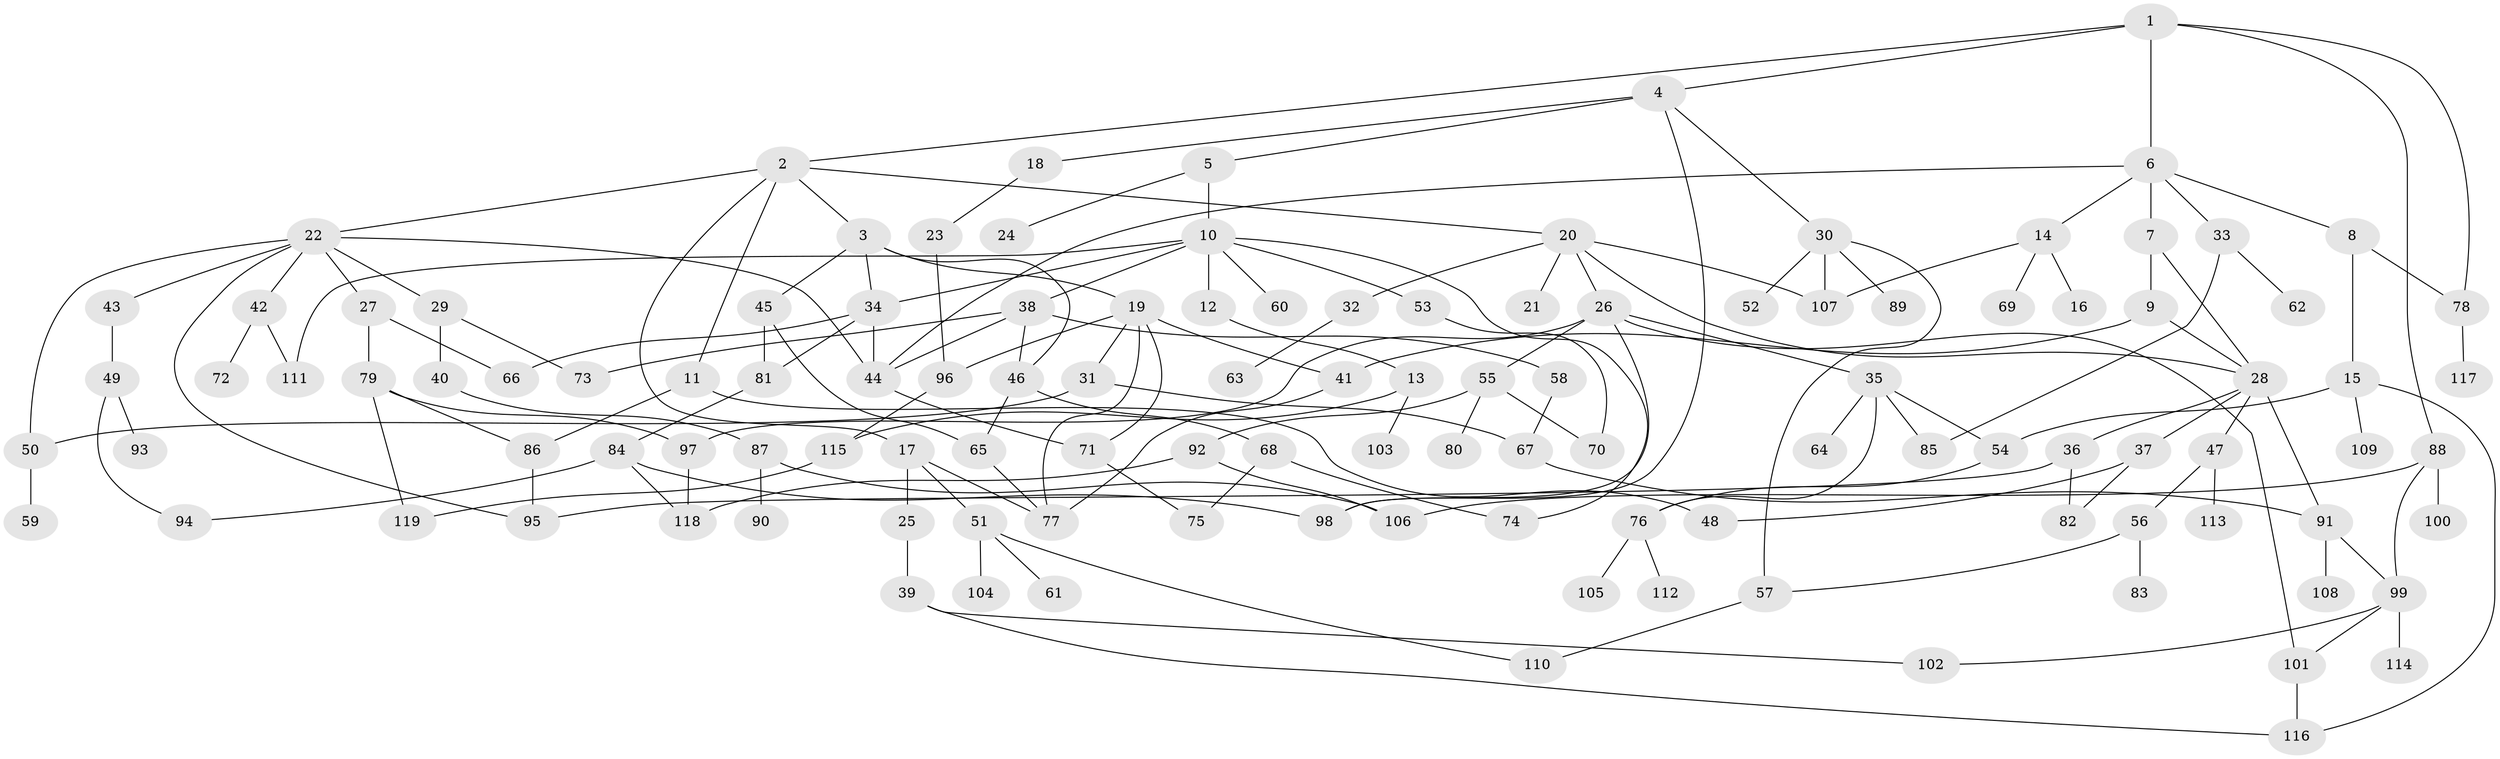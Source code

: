 // Generated by graph-tools (version 1.1) at 2025/10/02/27/25 16:10:55]
// undirected, 119 vertices, 170 edges
graph export_dot {
graph [start="1"]
  node [color=gray90,style=filled];
  1;
  2;
  3;
  4;
  5;
  6;
  7;
  8;
  9;
  10;
  11;
  12;
  13;
  14;
  15;
  16;
  17;
  18;
  19;
  20;
  21;
  22;
  23;
  24;
  25;
  26;
  27;
  28;
  29;
  30;
  31;
  32;
  33;
  34;
  35;
  36;
  37;
  38;
  39;
  40;
  41;
  42;
  43;
  44;
  45;
  46;
  47;
  48;
  49;
  50;
  51;
  52;
  53;
  54;
  55;
  56;
  57;
  58;
  59;
  60;
  61;
  62;
  63;
  64;
  65;
  66;
  67;
  68;
  69;
  70;
  71;
  72;
  73;
  74;
  75;
  76;
  77;
  78;
  79;
  80;
  81;
  82;
  83;
  84;
  85;
  86;
  87;
  88;
  89;
  90;
  91;
  92;
  93;
  94;
  95;
  96;
  97;
  98;
  99;
  100;
  101;
  102;
  103;
  104;
  105;
  106;
  107;
  108;
  109;
  110;
  111;
  112;
  113;
  114;
  115;
  116;
  117;
  118;
  119;
  1 -- 2;
  1 -- 4;
  1 -- 6;
  1 -- 78;
  1 -- 88;
  2 -- 3;
  2 -- 11;
  2 -- 17;
  2 -- 20;
  2 -- 22;
  3 -- 19;
  3 -- 34;
  3 -- 45;
  3 -- 46;
  4 -- 5;
  4 -- 18;
  4 -- 30;
  4 -- 98;
  5 -- 10;
  5 -- 24;
  6 -- 7;
  6 -- 8;
  6 -- 14;
  6 -- 33;
  6 -- 44;
  7 -- 9;
  7 -- 28;
  8 -- 15;
  8 -- 78;
  9 -- 28;
  9 -- 41;
  10 -- 12;
  10 -- 38;
  10 -- 53;
  10 -- 60;
  10 -- 111;
  10 -- 34;
  10 -- 74;
  11 -- 48;
  11 -- 86;
  12 -- 13;
  13 -- 103;
  13 -- 115;
  14 -- 16;
  14 -- 69;
  14 -- 107;
  15 -- 54;
  15 -- 109;
  15 -- 116;
  17 -- 25;
  17 -- 51;
  17 -- 77;
  18 -- 23;
  19 -- 31;
  19 -- 96;
  19 -- 77;
  19 -- 41;
  19 -- 71;
  20 -- 21;
  20 -- 26;
  20 -- 32;
  20 -- 107;
  20 -- 28;
  22 -- 27;
  22 -- 29;
  22 -- 42;
  22 -- 43;
  22 -- 95;
  22 -- 44;
  22 -- 50;
  23 -- 96;
  25 -- 39;
  26 -- 35;
  26 -- 55;
  26 -- 97;
  26 -- 101;
  26 -- 98;
  27 -- 79;
  27 -- 66;
  28 -- 36;
  28 -- 37;
  28 -- 47;
  28 -- 91;
  29 -- 40;
  29 -- 73;
  30 -- 52;
  30 -- 89;
  30 -- 57;
  30 -- 107;
  31 -- 50;
  31 -- 67;
  32 -- 63;
  33 -- 62;
  33 -- 85;
  34 -- 66;
  34 -- 44;
  34 -- 81;
  35 -- 64;
  35 -- 85;
  35 -- 54;
  35 -- 76;
  36 -- 82;
  36 -- 95;
  37 -- 82;
  37 -- 48;
  38 -- 44;
  38 -- 46;
  38 -- 58;
  38 -- 73;
  39 -- 116;
  39 -- 102;
  40 -- 87;
  41 -- 77;
  42 -- 72;
  42 -- 111;
  43 -- 49;
  44 -- 71;
  45 -- 65;
  45 -- 81;
  46 -- 68;
  46 -- 65;
  47 -- 56;
  47 -- 113;
  49 -- 93;
  49 -- 94;
  50 -- 59;
  51 -- 61;
  51 -- 104;
  51 -- 110;
  53 -- 70;
  54 -- 76;
  55 -- 70;
  55 -- 80;
  55 -- 92;
  56 -- 57;
  56 -- 83;
  57 -- 110;
  58 -- 67;
  65 -- 77;
  67 -- 91;
  68 -- 74;
  68 -- 75;
  71 -- 75;
  76 -- 105;
  76 -- 112;
  78 -- 117;
  79 -- 86;
  79 -- 119;
  79 -- 97;
  81 -- 84;
  84 -- 94;
  84 -- 118;
  84 -- 98;
  86 -- 95;
  87 -- 90;
  87 -- 106;
  88 -- 99;
  88 -- 100;
  88 -- 106;
  91 -- 108;
  91 -- 99;
  92 -- 118;
  92 -- 106;
  96 -- 115;
  97 -- 118;
  99 -- 102;
  99 -- 114;
  99 -- 101;
  101 -- 116;
  115 -- 119;
}
